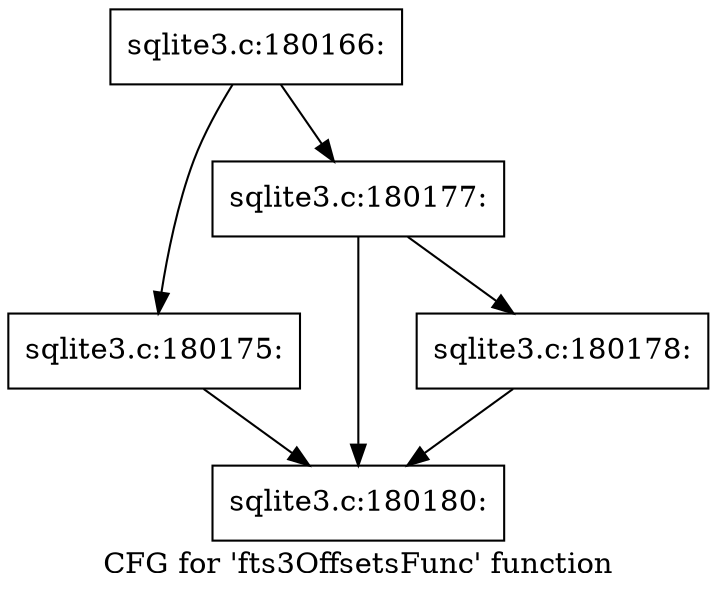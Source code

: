 digraph "CFG for 'fts3OffsetsFunc' function" {
	label="CFG for 'fts3OffsetsFunc' function";

	Node0x55c0fb2fb3a0 [shape=record,label="{sqlite3.c:180166:}"];
	Node0x55c0fb2fb3a0 -> Node0x55c0fb3070b0;
	Node0x55c0fb2fb3a0 -> Node0x55c0fb307100;
	Node0x55c0fb3070b0 [shape=record,label="{sqlite3.c:180175:}"];
	Node0x55c0fb3070b0 -> Node0x55c0fb307880;
	Node0x55c0fb307100 [shape=record,label="{sqlite3.c:180177:}"];
	Node0x55c0fb307100 -> Node0x55c0fb307830;
	Node0x55c0fb307100 -> Node0x55c0fb307880;
	Node0x55c0fb307830 [shape=record,label="{sqlite3.c:180178:}"];
	Node0x55c0fb307830 -> Node0x55c0fb307880;
	Node0x55c0fb307880 [shape=record,label="{sqlite3.c:180180:}"];
}

